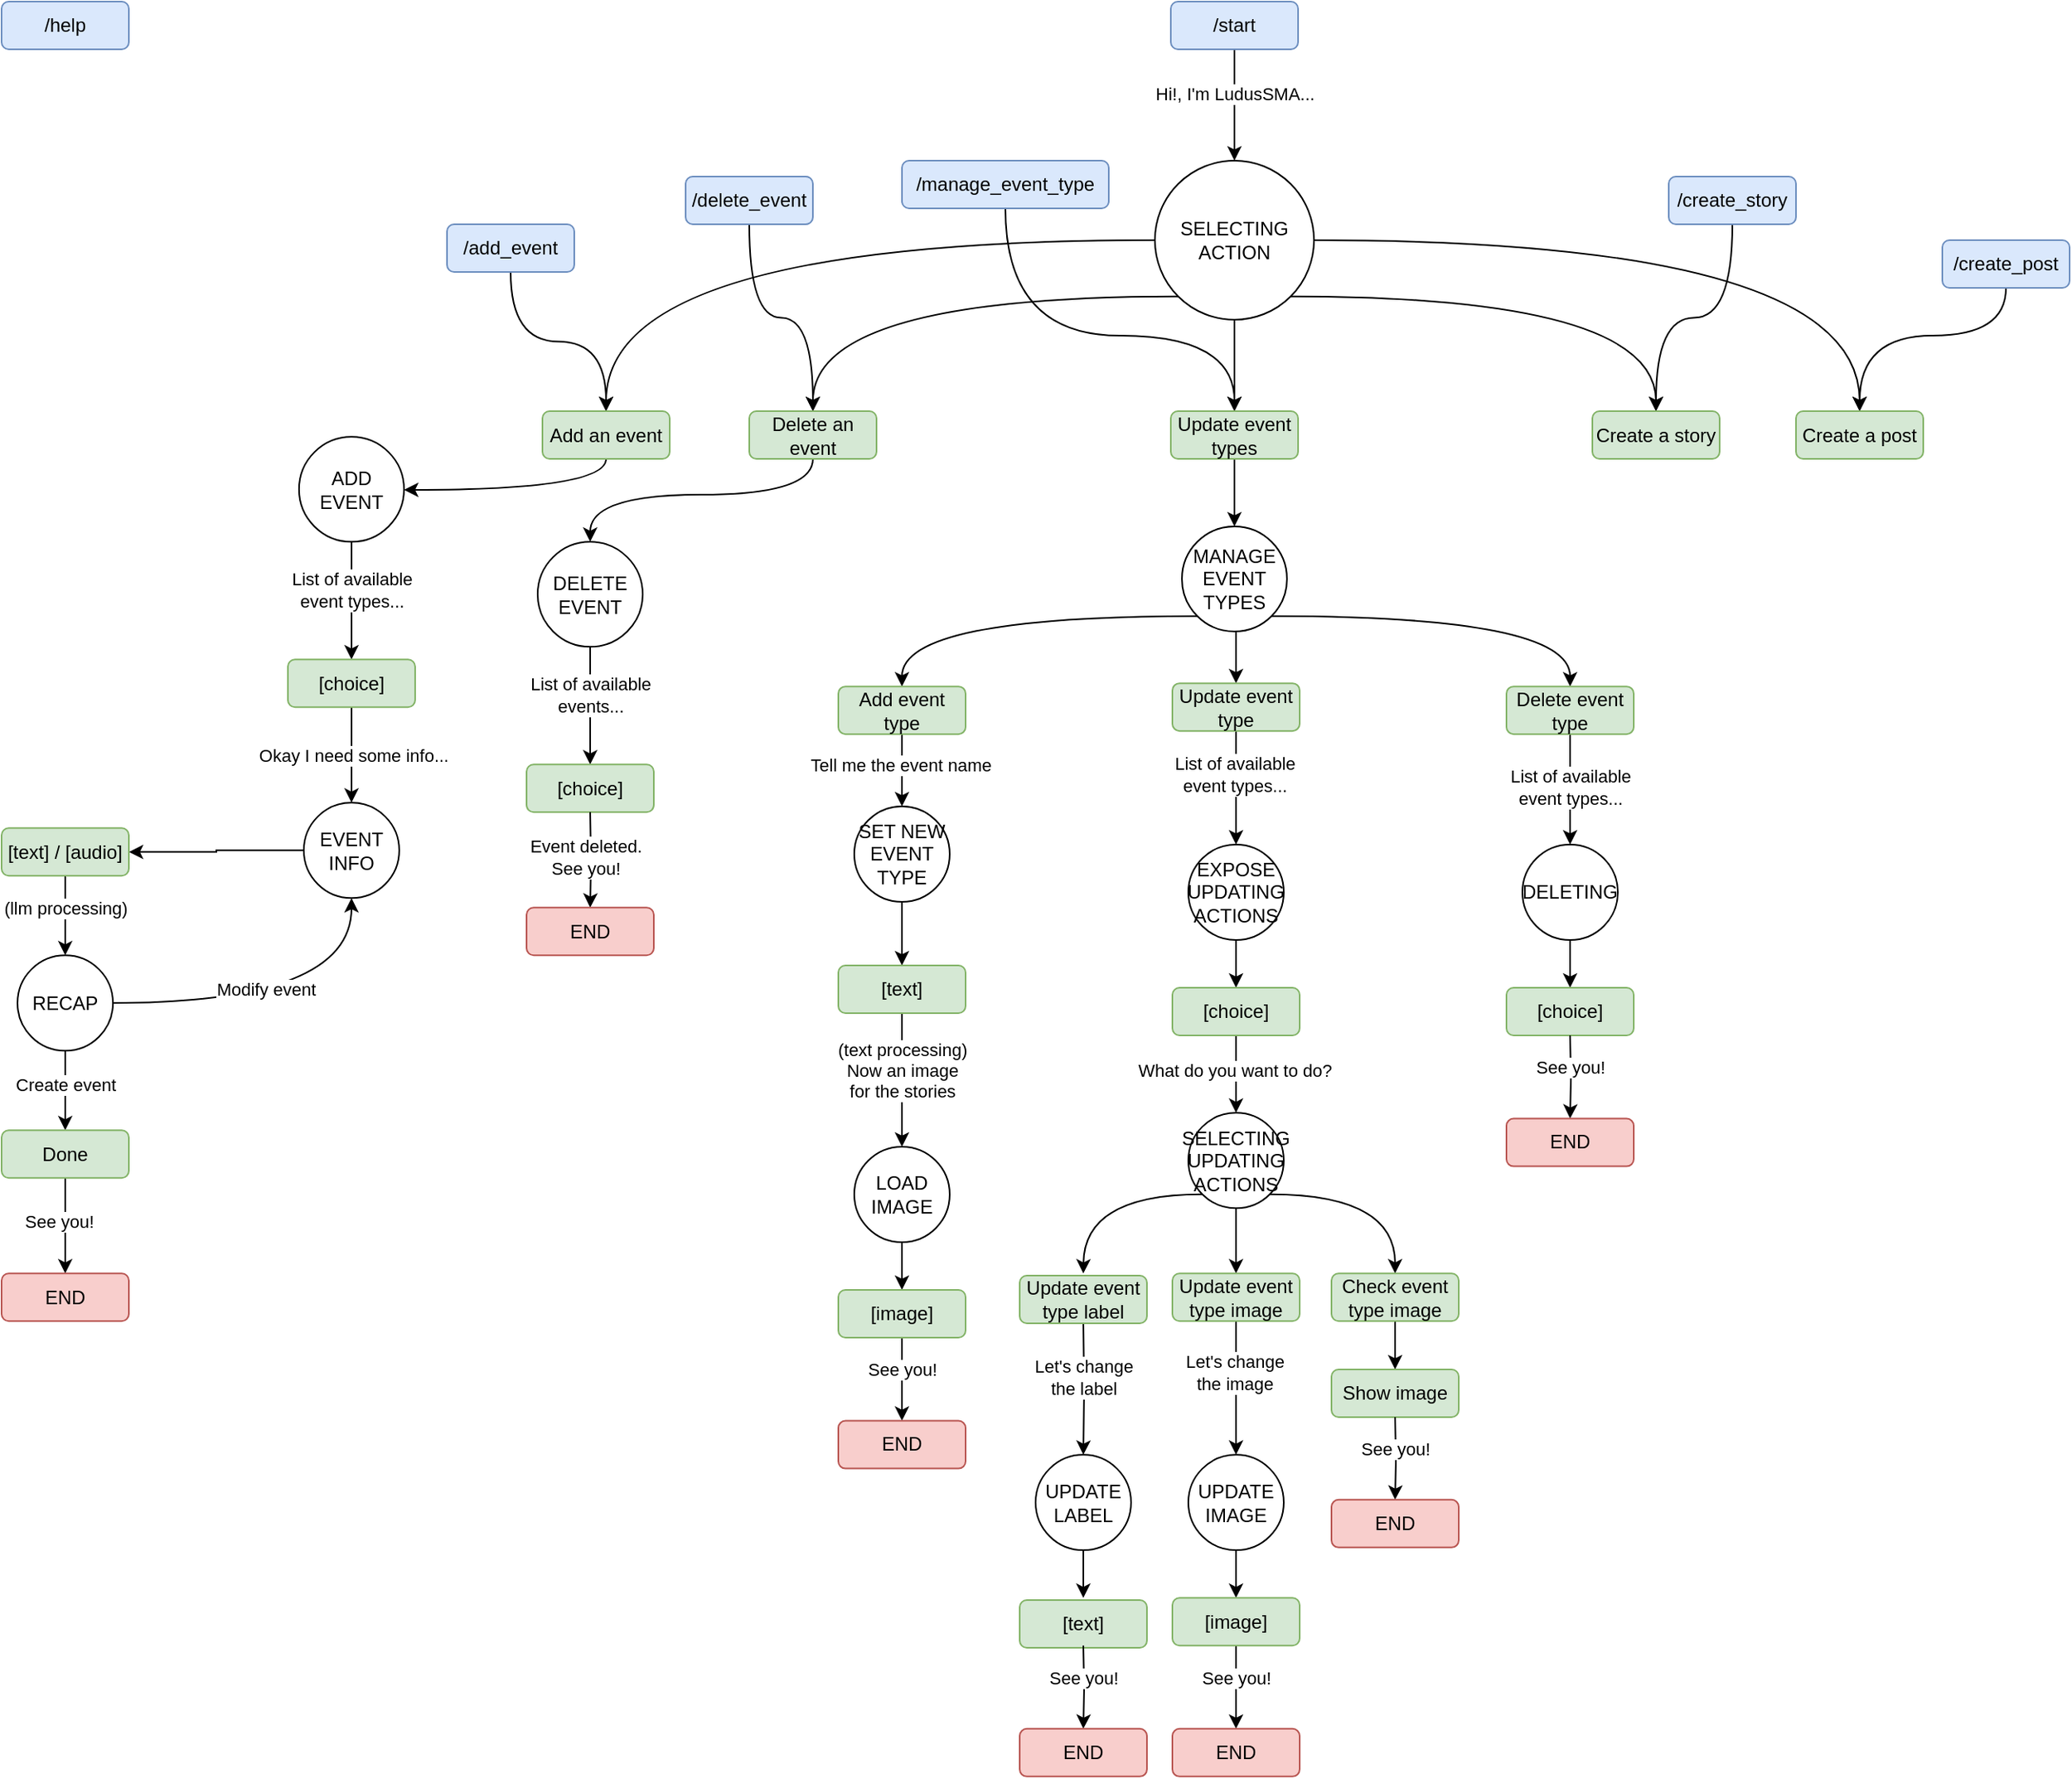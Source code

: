 <mxfile version="24.7.10">
  <diagram name="Page-1" id="9CthINMSwHqmj2xD3PxE">
    <mxGraphModel dx="2505" dy="1418" grid="1" gridSize="10" guides="1" tooltips="1" connect="1" arrows="1" fold="1" page="1" pageScale="1" pageWidth="1169" pageHeight="827" math="0" shadow="0">
      <root>
        <mxCell id="0" />
        <mxCell id="1" parent="0" />
        <mxCell id="NqRKgjS5j_kVblSuN0PK-2" value="/help" style="rounded=1;whiteSpace=wrap;html=1;fillColor=#dae8fc;strokeColor=#6c8ebf;" parent="1" vertex="1">
          <mxGeometry x="454" y="90" width="80" height="30" as="geometry" />
        </mxCell>
        <mxCell id="NqRKgjS5j_kVblSuN0PK-27" style="edgeStyle=orthogonalEdgeStyle;rounded=0;orthogonalLoop=1;jettySize=auto;html=1;entryX=0.5;entryY=0;entryDx=0;entryDy=0;curved=1;" parent="1" source="NqRKgjS5j_kVblSuN0PK-3" target="NqRKgjS5j_kVblSuN0PK-32" edge="1">
          <mxGeometry relative="1" as="geometry">
            <mxPoint x="774" y="330" as="targetPoint" />
          </mxGeometry>
        </mxCell>
        <mxCell id="NqRKgjS5j_kVblSuN0PK-3" value="/add_event" style="rounded=1;whiteSpace=wrap;html=1;fillColor=#dae8fc;strokeColor=#6c8ebf;" parent="1" vertex="1">
          <mxGeometry x="734" y="230" width="80" height="30" as="geometry" />
        </mxCell>
        <mxCell id="NqRKgjS5j_kVblSuN0PK-28" style="edgeStyle=orthogonalEdgeStyle;rounded=0;orthogonalLoop=1;jettySize=auto;html=1;entryX=0.5;entryY=0;entryDx=0;entryDy=0;curved=1;" parent="1" source="NqRKgjS5j_kVblSuN0PK-4" target="NqRKgjS5j_kVblSuN0PK-33" edge="1">
          <mxGeometry relative="1" as="geometry">
            <mxPoint x="950" y="295" as="targetPoint" />
          </mxGeometry>
        </mxCell>
        <mxCell id="NqRKgjS5j_kVblSuN0PK-4" value="/delete_event" style="rounded=1;whiteSpace=wrap;html=1;fillColor=#dae8fc;strokeColor=#6c8ebf;" parent="1" vertex="1">
          <mxGeometry x="884" y="200" width="80" height="30" as="geometry" />
        </mxCell>
        <mxCell id="NqRKgjS5j_kVblSuN0PK-158" style="edgeStyle=orthogonalEdgeStyle;rounded=0;orthogonalLoop=1;jettySize=auto;html=1;entryX=0.5;entryY=0;entryDx=0;entryDy=0;curved=1;" parent="1" source="NqRKgjS5j_kVblSuN0PK-5" target="NqRKgjS5j_kVblSuN0PK-34" edge="1">
          <mxGeometry relative="1" as="geometry">
            <Array as="points">
              <mxPoint x="1085" y="300" />
              <mxPoint x="1229" y="300" />
            </Array>
          </mxGeometry>
        </mxCell>
        <mxCell id="NqRKgjS5j_kVblSuN0PK-5" value="/manage_event_type" style="rounded=1;whiteSpace=wrap;html=1;fillColor=#dae8fc;strokeColor=#6c8ebf;" parent="1" vertex="1">
          <mxGeometry x="1020" y="190" width="130" height="30" as="geometry" />
        </mxCell>
        <mxCell id="NqRKgjS5j_kVblSuN0PK-24" style="edgeStyle=orthogonalEdgeStyle;rounded=0;orthogonalLoop=1;jettySize=auto;html=1;entryX=0.5;entryY=0;entryDx=0;entryDy=0;curved=1;" parent="1" source="NqRKgjS5j_kVblSuN0PK-6" target="NqRKgjS5j_kVblSuN0PK-35" edge="1">
          <mxGeometry relative="1" as="geometry">
            <mxPoint x="1534" y="300" as="targetPoint" />
          </mxGeometry>
        </mxCell>
        <mxCell id="NqRKgjS5j_kVblSuN0PK-6" value="/create_story" style="rounded=1;whiteSpace=wrap;html=1;fillColor=#dae8fc;strokeColor=#6c8ebf;" parent="1" vertex="1">
          <mxGeometry x="1502" y="200" width="80" height="30" as="geometry" />
        </mxCell>
        <mxCell id="NqRKgjS5j_kVblSuN0PK-26" style="edgeStyle=orthogonalEdgeStyle;rounded=0;orthogonalLoop=1;jettySize=auto;html=1;entryX=0.5;entryY=0;entryDx=0;entryDy=0;curved=1;" parent="1" source="NqRKgjS5j_kVblSuN0PK-7" target="NqRKgjS5j_kVblSuN0PK-36" edge="1">
          <mxGeometry relative="1" as="geometry">
            <mxPoint x="1702" y="300" as="targetPoint" />
            <Array as="points">
              <mxPoint x="1714" y="300" />
              <mxPoint x="1622" y="300" />
            </Array>
          </mxGeometry>
        </mxCell>
        <mxCell id="NqRKgjS5j_kVblSuN0PK-7" value="/create_post" style="rounded=1;whiteSpace=wrap;html=1;fillColor=#dae8fc;strokeColor=#6c8ebf;" parent="1" vertex="1">
          <mxGeometry x="1674" y="240" width="80" height="30" as="geometry" />
        </mxCell>
        <mxCell id="NqRKgjS5j_kVblSuN0PK-42" style="edgeStyle=orthogonalEdgeStyle;rounded=0;orthogonalLoop=1;jettySize=auto;html=1;entryX=0.5;entryY=0;entryDx=0;entryDy=0;" parent="1" source="NqRKgjS5j_kVblSuN0PK-30" target="NqRKgjS5j_kVblSuN0PK-31" edge="1">
          <mxGeometry relative="1" as="geometry" />
        </mxCell>
        <mxCell id="NqRKgjS5j_kVblSuN0PK-43" value="Hi!, I&#39;m LudusSMA..." style="edgeLabel;html=1;align=center;verticalAlign=middle;resizable=0;points=[];" parent="NqRKgjS5j_kVblSuN0PK-42" vertex="1" connectable="0">
          <mxGeometry x="-0.219" relative="1" as="geometry">
            <mxPoint as="offset" />
          </mxGeometry>
        </mxCell>
        <mxCell id="NqRKgjS5j_kVblSuN0PK-30" value="/start" style="rounded=1;whiteSpace=wrap;html=1;fillColor=#dae8fc;strokeColor=#6c8ebf;" parent="1" vertex="1">
          <mxGeometry x="1189" y="90" width="80" height="30" as="geometry" />
        </mxCell>
        <mxCell id="NqRKgjS5j_kVblSuN0PK-37" style="edgeStyle=orthogonalEdgeStyle;rounded=0;orthogonalLoop=1;jettySize=auto;html=1;exitX=0;exitY=0.5;exitDx=0;exitDy=0;entryX=0.5;entryY=0;entryDx=0;entryDy=0;curved=1;" parent="1" source="NqRKgjS5j_kVblSuN0PK-31" target="NqRKgjS5j_kVblSuN0PK-32" edge="1">
          <mxGeometry relative="1" as="geometry" />
        </mxCell>
        <mxCell id="NqRKgjS5j_kVblSuN0PK-38" style="edgeStyle=orthogonalEdgeStyle;rounded=0;orthogonalLoop=1;jettySize=auto;html=1;exitX=0;exitY=1;exitDx=0;exitDy=0;entryX=0.5;entryY=0;entryDx=0;entryDy=0;curved=1;" parent="1" source="NqRKgjS5j_kVblSuN0PK-31" target="NqRKgjS5j_kVblSuN0PK-33" edge="1">
          <mxGeometry relative="1" as="geometry" />
        </mxCell>
        <mxCell id="NqRKgjS5j_kVblSuN0PK-39" style="edgeStyle=orthogonalEdgeStyle;rounded=0;orthogonalLoop=1;jettySize=auto;html=1;entryX=0.5;entryY=0;entryDx=0;entryDy=0;" parent="1" source="NqRKgjS5j_kVblSuN0PK-31" target="NqRKgjS5j_kVblSuN0PK-34" edge="1">
          <mxGeometry relative="1" as="geometry" />
        </mxCell>
        <mxCell id="NqRKgjS5j_kVblSuN0PK-40" style="edgeStyle=orthogonalEdgeStyle;rounded=0;orthogonalLoop=1;jettySize=auto;html=1;exitX=1;exitY=1;exitDx=0;exitDy=0;entryX=0.5;entryY=0;entryDx=0;entryDy=0;curved=1;" parent="1" source="NqRKgjS5j_kVblSuN0PK-31" target="NqRKgjS5j_kVblSuN0PK-35" edge="1">
          <mxGeometry relative="1" as="geometry" />
        </mxCell>
        <mxCell id="NqRKgjS5j_kVblSuN0PK-41" style="edgeStyle=orthogonalEdgeStyle;rounded=0;orthogonalLoop=1;jettySize=auto;html=1;entryX=0.5;entryY=0;entryDx=0;entryDy=0;curved=1;" parent="1" source="NqRKgjS5j_kVblSuN0PK-31" target="NqRKgjS5j_kVblSuN0PK-36" edge="1">
          <mxGeometry relative="1" as="geometry" />
        </mxCell>
        <mxCell id="NqRKgjS5j_kVblSuN0PK-31" value="SELECTING&lt;div&gt;ACTION&lt;/div&gt;" style="ellipse;whiteSpace=wrap;html=1;aspect=fixed;" parent="1" vertex="1">
          <mxGeometry x="1179" y="190" width="100" height="100" as="geometry" />
        </mxCell>
        <mxCell id="NqRKgjS5j_kVblSuN0PK-48" style="edgeStyle=orthogonalEdgeStyle;rounded=0;orthogonalLoop=1;jettySize=auto;html=1;curved=1;" parent="1" source="NqRKgjS5j_kVblSuN0PK-32" target="NqRKgjS5j_kVblSuN0PK-44" edge="1">
          <mxGeometry relative="1" as="geometry">
            <Array as="points">
              <mxPoint x="834" y="397" />
            </Array>
          </mxGeometry>
        </mxCell>
        <mxCell id="NqRKgjS5j_kVblSuN0PK-32" value="Add an event" style="rounded=1;whiteSpace=wrap;html=1;fillColor=#d5e8d4;strokeColor=#82b366;" parent="1" vertex="1">
          <mxGeometry x="794" y="347.5" width="80" height="30" as="geometry" />
        </mxCell>
        <mxCell id="NqRKgjS5j_kVblSuN0PK-70" style="edgeStyle=orthogonalEdgeStyle;rounded=0;orthogonalLoop=1;jettySize=auto;html=1;entryX=0.5;entryY=0;entryDx=0;entryDy=0;curved=1;" parent="1" source="NqRKgjS5j_kVblSuN0PK-33" target="NqRKgjS5j_kVblSuN0PK-68" edge="1">
          <mxGeometry relative="1" as="geometry">
            <Array as="points">
              <mxPoint x="964" y="400" />
              <mxPoint x="824" y="400" />
            </Array>
          </mxGeometry>
        </mxCell>
        <mxCell id="NqRKgjS5j_kVblSuN0PK-33" value="Delete an event" style="rounded=1;whiteSpace=wrap;html=1;fillColor=#d5e8d4;strokeColor=#82b366;" parent="1" vertex="1">
          <mxGeometry x="924" y="347.5" width="80" height="30" as="geometry" />
        </mxCell>
        <mxCell id="NqRKgjS5j_kVblSuN0PK-80" style="edgeStyle=orthogonalEdgeStyle;rounded=0;orthogonalLoop=1;jettySize=auto;html=1;entryX=0.5;entryY=0;entryDx=0;entryDy=0;" parent="1" source="NqRKgjS5j_kVblSuN0PK-34" target="NqRKgjS5j_kVblSuN0PK-79" edge="1">
          <mxGeometry relative="1" as="geometry" />
        </mxCell>
        <mxCell id="NqRKgjS5j_kVblSuN0PK-34" value="Update event types" style="rounded=1;whiteSpace=wrap;html=1;fillColor=#d5e8d4;strokeColor=#82b366;" parent="1" vertex="1">
          <mxGeometry x="1189" y="347.5" width="80" height="30" as="geometry" />
        </mxCell>
        <mxCell id="NqRKgjS5j_kVblSuN0PK-35" value="Create a story" style="rounded=1;whiteSpace=wrap;html=1;fillColor=#d5e8d4;strokeColor=#82b366;" parent="1" vertex="1">
          <mxGeometry x="1454" y="347.5" width="80" height="30" as="geometry" />
        </mxCell>
        <mxCell id="NqRKgjS5j_kVblSuN0PK-36" value="Create a post" style="rounded=1;whiteSpace=wrap;html=1;fillColor=#d5e8d4;strokeColor=#82b366;" parent="1" vertex="1">
          <mxGeometry x="1582" y="347.5" width="80" height="30" as="geometry" />
        </mxCell>
        <mxCell id="NqRKgjS5j_kVblSuN0PK-49" style="edgeStyle=orthogonalEdgeStyle;rounded=0;orthogonalLoop=1;jettySize=auto;html=1;entryX=0.5;entryY=0;entryDx=0;entryDy=0;" parent="1" source="NqRKgjS5j_kVblSuN0PK-44" target="NqRKgjS5j_kVblSuN0PK-47" edge="1">
          <mxGeometry relative="1" as="geometry" />
        </mxCell>
        <mxCell id="NqRKgjS5j_kVblSuN0PK-50" value="List of available&lt;div&gt;event types...&lt;/div&gt;" style="edgeLabel;html=1;align=center;verticalAlign=middle;resizable=0;points=[];" parent="NqRKgjS5j_kVblSuN0PK-49" vertex="1" connectable="0">
          <mxGeometry x="-0.264" y="1" relative="1" as="geometry">
            <mxPoint x="-1" y="3" as="offset" />
          </mxGeometry>
        </mxCell>
        <mxCell id="NqRKgjS5j_kVblSuN0PK-44" value="ADD&lt;div&gt;EVENT&lt;/div&gt;" style="ellipse;whiteSpace=wrap;html=1;aspect=fixed;" parent="1" vertex="1">
          <mxGeometry x="640.97" y="363.64" width="66" height="66" as="geometry" />
        </mxCell>
        <mxCell id="NqRKgjS5j_kVblSuN0PK-51" style="edgeStyle=orthogonalEdgeStyle;rounded=0;orthogonalLoop=1;jettySize=auto;html=1;entryX=0.5;entryY=0;entryDx=0;entryDy=0;" parent="1" source="NqRKgjS5j_kVblSuN0PK-47" target="NqRKgjS5j_kVblSuN0PK-52" edge="1">
          <mxGeometry relative="1" as="geometry">
            <mxPoint x="673.97" y="573.64" as="targetPoint" />
          </mxGeometry>
        </mxCell>
        <mxCell id="NqRKgjS5j_kVblSuN0PK-53" value="Okay I need some info..." style="edgeLabel;html=1;align=center;verticalAlign=middle;resizable=0;points=[];" parent="NqRKgjS5j_kVblSuN0PK-51" vertex="1" connectable="0">
          <mxGeometry x="0.003" y="1" relative="1" as="geometry">
            <mxPoint as="offset" />
          </mxGeometry>
        </mxCell>
        <mxCell id="NqRKgjS5j_kVblSuN0PK-47" value="[choice]" style="rounded=1;whiteSpace=wrap;html=1;fillColor=#d5e8d4;strokeColor=#82b366;" parent="1" vertex="1">
          <mxGeometry x="633.97" y="503.64" width="80" height="30" as="geometry" />
        </mxCell>
        <mxCell id="NqRKgjS5j_kVblSuN0PK-102" style="edgeStyle=orthogonalEdgeStyle;rounded=0;orthogonalLoop=1;jettySize=auto;html=1;entryX=1;entryY=0.5;entryDx=0;entryDy=0;" parent="1" source="NqRKgjS5j_kVblSuN0PK-52" target="NqRKgjS5j_kVblSuN0PK-55" edge="1">
          <mxGeometry relative="1" as="geometry" />
        </mxCell>
        <mxCell id="NqRKgjS5j_kVblSuN0PK-52" value="EVENT INFO" style="ellipse;whiteSpace=wrap;html=1;aspect=fixed;" parent="1" vertex="1">
          <mxGeometry x="643.97" y="593.64" width="60" height="60" as="geometry" />
        </mxCell>
        <mxCell id="NqRKgjS5j_kVblSuN0PK-56" style="edgeStyle=orthogonalEdgeStyle;rounded=0;orthogonalLoop=1;jettySize=auto;html=1;" parent="1" source="NqRKgjS5j_kVblSuN0PK-55" target="NqRKgjS5j_kVblSuN0PK-58" edge="1">
          <mxGeometry relative="1" as="geometry">
            <mxPoint x="614" y="624.64" as="targetPoint" />
          </mxGeometry>
        </mxCell>
        <mxCell id="NqRKgjS5j_kVblSuN0PK-59" value="(llm processing)" style="edgeLabel;html=1;align=center;verticalAlign=middle;resizable=0;points=[];" parent="NqRKgjS5j_kVblSuN0PK-56" vertex="1" connectable="0">
          <mxGeometry x="-0.112" y="-4" relative="1" as="geometry">
            <mxPoint x="4" y="-2" as="offset" />
          </mxGeometry>
        </mxCell>
        <mxCell id="NqRKgjS5j_kVblSuN0PK-55" value="[text] / [audio]" style="rounded=1;whiteSpace=wrap;html=1;fillColor=#d5e8d4;strokeColor=#82b366;" parent="1" vertex="1">
          <mxGeometry x="454" y="609.64" width="80" height="30" as="geometry" />
        </mxCell>
        <mxCell id="NqRKgjS5j_kVblSuN0PK-60" style="edgeStyle=orthogonalEdgeStyle;rounded=0;orthogonalLoop=1;jettySize=auto;html=1;entryX=0.5;entryY=1;entryDx=0;entryDy=0;curved=1;" parent="1" source="NqRKgjS5j_kVblSuN0PK-58" target="NqRKgjS5j_kVblSuN0PK-52" edge="1">
          <mxGeometry relative="1" as="geometry">
            <Array as="points">
              <mxPoint x="674" y="720" />
            </Array>
          </mxGeometry>
        </mxCell>
        <mxCell id="NqRKgjS5j_kVblSuN0PK-61" value="Modify event" style="edgeLabel;html=1;align=center;verticalAlign=middle;resizable=0;points=[];" parent="NqRKgjS5j_kVblSuN0PK-60" vertex="1" connectable="0">
          <mxGeometry x="-0.463" y="10" relative="1" as="geometry">
            <mxPoint x="38" y="1" as="offset" />
          </mxGeometry>
        </mxCell>
        <mxCell id="NqRKgjS5j_kVblSuN0PK-62" style="edgeStyle=orthogonalEdgeStyle;rounded=0;orthogonalLoop=1;jettySize=auto;html=1;" parent="1" source="NqRKgjS5j_kVblSuN0PK-58" edge="1">
          <mxGeometry relative="1" as="geometry">
            <mxPoint x="494" y="799.64" as="targetPoint" />
          </mxGeometry>
        </mxCell>
        <mxCell id="NqRKgjS5j_kVblSuN0PK-63" value="Create event" style="edgeLabel;html=1;align=center;verticalAlign=middle;resizable=0;points=[];" parent="NqRKgjS5j_kVblSuN0PK-62" vertex="1" connectable="0">
          <mxGeometry x="-0.17" relative="1" as="geometry">
            <mxPoint as="offset" />
          </mxGeometry>
        </mxCell>
        <mxCell id="NqRKgjS5j_kVblSuN0PK-58" value="RECAP" style="ellipse;whiteSpace=wrap;html=1;aspect=fixed;" parent="1" vertex="1">
          <mxGeometry x="464" y="689.64" width="60" height="60" as="geometry" />
        </mxCell>
        <mxCell id="NqRKgjS5j_kVblSuN0PK-65" style="edgeStyle=orthogonalEdgeStyle;rounded=0;orthogonalLoop=1;jettySize=auto;html=1;entryX=0.5;entryY=0;entryDx=0;entryDy=0;" parent="1" source="NqRKgjS5j_kVblSuN0PK-64" target="NqRKgjS5j_kVblSuN0PK-66" edge="1">
          <mxGeometry relative="1" as="geometry">
            <mxPoint x="494" y="869.64" as="targetPoint" />
          </mxGeometry>
        </mxCell>
        <mxCell id="NqRKgjS5j_kVblSuN0PK-67" value="See you!" style="edgeLabel;html=1;align=center;verticalAlign=middle;resizable=0;points=[];" parent="NqRKgjS5j_kVblSuN0PK-65" vertex="1" connectable="0">
          <mxGeometry x="-0.013" y="-2" relative="1" as="geometry">
            <mxPoint x="-2" y="-2" as="offset" />
          </mxGeometry>
        </mxCell>
        <mxCell id="NqRKgjS5j_kVblSuN0PK-64" value="Done" style="rounded=1;whiteSpace=wrap;html=1;fillColor=#d5e8d4;strokeColor=#82b366;" parent="1" vertex="1">
          <mxGeometry x="454" y="799.64" width="80" height="30" as="geometry" />
        </mxCell>
        <mxCell id="NqRKgjS5j_kVblSuN0PK-66" value="END" style="rounded=1;whiteSpace=wrap;html=1;fillColor=#f8cecc;strokeColor=#b85450;" parent="1" vertex="1">
          <mxGeometry x="454" y="889.64" width="80" height="30" as="geometry" />
        </mxCell>
        <mxCell id="NqRKgjS5j_kVblSuN0PK-71" style="edgeStyle=orthogonalEdgeStyle;rounded=0;orthogonalLoop=1;jettySize=auto;html=1;" parent="1" source="NqRKgjS5j_kVblSuN0PK-68" target="NqRKgjS5j_kVblSuN0PK-69" edge="1">
          <mxGeometry relative="1" as="geometry" />
        </mxCell>
        <mxCell id="NqRKgjS5j_kVblSuN0PK-68" value="DELETE&lt;div&gt;EVENT&lt;/div&gt;" style="ellipse;whiteSpace=wrap;html=1;aspect=fixed;" parent="1" vertex="1">
          <mxGeometry x="791" y="429.64" width="66" height="66" as="geometry" />
        </mxCell>
        <mxCell id="NqRKgjS5j_kVblSuN0PK-69" value="[choice]" style="rounded=1;whiteSpace=wrap;html=1;fillColor=#d5e8d4;strokeColor=#82b366;" parent="1" vertex="1">
          <mxGeometry x="784" y="569.64" width="80" height="30" as="geometry" />
        </mxCell>
        <mxCell id="NqRKgjS5j_kVblSuN0PK-72" value="List of available&lt;div&gt;events...&lt;/div&gt;" style="edgeLabel;html=1;align=center;verticalAlign=middle;resizable=0;points=[];" parent="1" vertex="1" connectable="0">
          <mxGeometry x="824" y="525.635" as="geometry" />
        </mxCell>
        <mxCell id="NqRKgjS5j_kVblSuN0PK-75" style="edgeStyle=orthogonalEdgeStyle;rounded=0;orthogonalLoop=1;jettySize=auto;html=1;entryX=0.5;entryY=0;entryDx=0;entryDy=0;" parent="1" target="NqRKgjS5j_kVblSuN0PK-78" edge="1">
          <mxGeometry relative="1" as="geometry">
            <mxPoint x="824" y="639.64" as="targetPoint" />
            <mxPoint x="824" y="599.64" as="sourcePoint" />
          </mxGeometry>
        </mxCell>
        <mxCell id="NqRKgjS5j_kVblSuN0PK-76" value="Event deleted.&lt;div&gt;See you!&lt;/div&gt;" style="edgeLabel;html=1;align=center;verticalAlign=middle;resizable=0;points=[];" parent="NqRKgjS5j_kVblSuN0PK-75" vertex="1" connectable="0">
          <mxGeometry x="-0.013" y="-2" relative="1" as="geometry">
            <mxPoint x="-2" y="-2" as="offset" />
          </mxGeometry>
        </mxCell>
        <mxCell id="NqRKgjS5j_kVblSuN0PK-78" value="END" style="rounded=1;whiteSpace=wrap;html=1;fillColor=#f8cecc;strokeColor=#b85450;" parent="1" vertex="1">
          <mxGeometry x="784" y="659.64" width="80" height="30" as="geometry" />
        </mxCell>
        <mxCell id="NqRKgjS5j_kVblSuN0PK-84" style="edgeStyle=orthogonalEdgeStyle;rounded=0;orthogonalLoop=1;jettySize=auto;html=1;entryX=0.5;entryY=0;entryDx=0;entryDy=0;exitX=0.5;exitY=1;exitDx=0;exitDy=0;" parent="1" source="NqRKgjS5j_kVblSuN0PK-79" target="NqRKgjS5j_kVblSuN0PK-82" edge="1">
          <mxGeometry relative="1" as="geometry">
            <mxPoint x="1179" y="486" as="sourcePoint" />
          </mxGeometry>
        </mxCell>
        <mxCell id="NqRKgjS5j_kVblSuN0PK-85" style="edgeStyle=orthogonalEdgeStyle;rounded=0;orthogonalLoop=1;jettySize=auto;html=1;exitX=0;exitY=1;exitDx=0;exitDy=0;entryX=0.5;entryY=0;entryDx=0;entryDy=0;curved=1;" parent="1" source="NqRKgjS5j_kVblSuN0PK-79" target="NqRKgjS5j_kVblSuN0PK-81" edge="1">
          <mxGeometry relative="1" as="geometry">
            <mxPoint x="1155.665" y="476.335" as="sourcePoint" />
          </mxGeometry>
        </mxCell>
        <mxCell id="NqRKgjS5j_kVblSuN0PK-86" style="edgeStyle=orthogonalEdgeStyle;rounded=0;orthogonalLoop=1;jettySize=auto;html=1;exitX=1;exitY=1;exitDx=0;exitDy=0;entryX=0.5;entryY=0;entryDx=0;entryDy=0;curved=1;" parent="1" source="NqRKgjS5j_kVblSuN0PK-79" target="NqRKgjS5j_kVblSuN0PK-83" edge="1">
          <mxGeometry relative="1" as="geometry">
            <mxPoint x="1202.335" y="476.335" as="sourcePoint" />
          </mxGeometry>
        </mxCell>
        <mxCell id="NqRKgjS5j_kVblSuN0PK-79" value="MANAGE EVENT TYPES" style="ellipse;whiteSpace=wrap;html=1;aspect=fixed;" parent="1" vertex="1">
          <mxGeometry x="1196" y="420" width="66" height="66" as="geometry" />
        </mxCell>
        <mxCell id="NqRKgjS5j_kVblSuN0PK-89" style="edgeStyle=orthogonalEdgeStyle;rounded=0;orthogonalLoop=1;jettySize=auto;html=1;entryX=0.5;entryY=0;entryDx=0;entryDy=0;" parent="1" source="NqRKgjS5j_kVblSuN0PK-81" target="NqRKgjS5j_kVblSuN0PK-88" edge="1">
          <mxGeometry relative="1" as="geometry" />
        </mxCell>
        <mxCell id="NqRKgjS5j_kVblSuN0PK-90" value="Tell me the event name" style="edgeLabel;html=1;align=center;verticalAlign=middle;resizable=0;points=[];" parent="NqRKgjS5j_kVblSuN0PK-89" vertex="1" connectable="0">
          <mxGeometry x="-0.133" y="-1" relative="1" as="geometry">
            <mxPoint as="offset" />
          </mxGeometry>
        </mxCell>
        <mxCell id="NqRKgjS5j_kVblSuN0PK-81" value="Add event type" style="rounded=1;whiteSpace=wrap;html=1;fillColor=#d5e8d4;strokeColor=#82b366;" parent="1" vertex="1">
          <mxGeometry x="980" y="520.59" width="80" height="30" as="geometry" />
        </mxCell>
        <mxCell id="NqRKgjS5j_kVblSuN0PK-141" style="edgeStyle=orthogonalEdgeStyle;rounded=0;orthogonalLoop=1;jettySize=auto;html=1;entryX=0.5;entryY=0;entryDx=0;entryDy=0;" parent="1" source="NqRKgjS5j_kVblSuN0PK-82" target="NqRKgjS5j_kVblSuN0PK-138" edge="1">
          <mxGeometry relative="1" as="geometry" />
        </mxCell>
        <mxCell id="NqRKgjS5j_kVblSuN0PK-152" value="List of available&lt;div&gt;event types...&lt;/div&gt;" style="edgeLabel;html=1;align=center;verticalAlign=middle;resizable=0;points=[];" parent="NqRKgjS5j_kVblSuN0PK-141" vertex="1" connectable="0">
          <mxGeometry x="-0.224" y="-1" relative="1" as="geometry">
            <mxPoint as="offset" />
          </mxGeometry>
        </mxCell>
        <mxCell id="NqRKgjS5j_kVblSuN0PK-82" value="Update event type" style="rounded=1;whiteSpace=wrap;html=1;fillColor=#d5e8d4;strokeColor=#82b366;" parent="1" vertex="1">
          <mxGeometry x="1190" y="518.59" width="80" height="30" as="geometry" />
        </mxCell>
        <mxCell id="NqRKgjS5j_kVblSuN0PK-145" style="edgeStyle=orthogonalEdgeStyle;rounded=0;orthogonalLoop=1;jettySize=auto;html=1;entryX=0.5;entryY=0;entryDx=0;entryDy=0;exitX=0.5;exitY=1;exitDx=0;exitDy=0;" parent="1" source="NqRKgjS5j_kVblSuN0PK-83" target="NqRKgjS5j_kVblSuN0PK-111" edge="1">
          <mxGeometry relative="1" as="geometry">
            <mxPoint x="1426.0" y="550.59" as="sourcePoint" />
          </mxGeometry>
        </mxCell>
        <mxCell id="NqRKgjS5j_kVblSuN0PK-153" value="List of available&lt;div&gt;event types...&lt;/div&gt;" style="edgeLabel;html=1;align=center;verticalAlign=middle;resizable=0;points=[];" parent="NqRKgjS5j_kVblSuN0PK-145" vertex="1" connectable="0">
          <mxGeometry x="-0.05" y="-3" relative="1" as="geometry">
            <mxPoint x="3" as="offset" />
          </mxGeometry>
        </mxCell>
        <mxCell id="NqRKgjS5j_kVblSuN0PK-83" value="Delete event type" style="rounded=1;whiteSpace=wrap;html=1;fillColor=#d5e8d4;strokeColor=#82b366;" parent="1" vertex="1">
          <mxGeometry x="1400" y="520.59" width="80" height="30" as="geometry" />
        </mxCell>
        <mxCell id="NqRKgjS5j_kVblSuN0PK-101" style="edgeStyle=orthogonalEdgeStyle;rounded=0;orthogonalLoop=1;jettySize=auto;html=1;entryX=0.5;entryY=0;entryDx=0;entryDy=0;" parent="1" source="NqRKgjS5j_kVblSuN0PK-88" target="NqRKgjS5j_kVblSuN0PK-100" edge="1">
          <mxGeometry relative="1" as="geometry" />
        </mxCell>
        <mxCell id="NqRKgjS5j_kVblSuN0PK-88" value="SET NEW EVENT TYPE" style="ellipse;whiteSpace=wrap;html=1;aspect=fixed;" parent="1" vertex="1">
          <mxGeometry x="990" y="596" width="60" height="60" as="geometry" />
        </mxCell>
        <mxCell id="NqRKgjS5j_kVblSuN0PK-98" style="edgeStyle=orthogonalEdgeStyle;rounded=0;orthogonalLoop=1;jettySize=auto;html=1;" parent="1" source="NqRKgjS5j_kVblSuN0PK-100" edge="1">
          <mxGeometry relative="1" as="geometry">
            <mxPoint x="1020" y="810" as="targetPoint" />
          </mxGeometry>
        </mxCell>
        <mxCell id="NqRKgjS5j_kVblSuN0PK-99" value="(text processing)&lt;div&gt;Now an image&lt;/div&gt;&lt;div&gt;for the stories&lt;/div&gt;" style="edgeLabel;html=1;align=center;verticalAlign=middle;resizable=0;points=[];" parent="NqRKgjS5j_kVblSuN0PK-98" vertex="1" connectable="0">
          <mxGeometry x="-0.112" y="-4" relative="1" as="geometry">
            <mxPoint x="4" y="-2" as="offset" />
          </mxGeometry>
        </mxCell>
        <mxCell id="NqRKgjS5j_kVblSuN0PK-100" value="[text]" style="rounded=1;whiteSpace=wrap;html=1;fillColor=#d5e8d4;strokeColor=#82b366;" parent="1" vertex="1">
          <mxGeometry x="980" y="696" width="80" height="30" as="geometry" />
        </mxCell>
        <mxCell id="NqRKgjS5j_kVblSuN0PK-105" style="edgeStyle=orthogonalEdgeStyle;rounded=0;orthogonalLoop=1;jettySize=auto;html=1;" parent="1" source="NqRKgjS5j_kVblSuN0PK-103" target="NqRKgjS5j_kVblSuN0PK-104" edge="1">
          <mxGeometry relative="1" as="geometry" />
        </mxCell>
        <mxCell id="NqRKgjS5j_kVblSuN0PK-103" value="LOAD IMAGE" style="ellipse;whiteSpace=wrap;html=1;aspect=fixed;" parent="1" vertex="1">
          <mxGeometry x="990" y="810" width="60" height="60" as="geometry" />
        </mxCell>
        <mxCell id="NqRKgjS5j_kVblSuN0PK-109" style="edgeStyle=orthogonalEdgeStyle;rounded=0;orthogonalLoop=1;jettySize=auto;html=1;entryX=0.5;entryY=0;entryDx=0;entryDy=0;" parent="1" source="NqRKgjS5j_kVblSuN0PK-104" target="NqRKgjS5j_kVblSuN0PK-107" edge="1">
          <mxGeometry relative="1" as="geometry" />
        </mxCell>
        <mxCell id="NqRKgjS5j_kVblSuN0PK-104" value="[image]" style="rounded=1;whiteSpace=wrap;html=1;fillColor=#d5e8d4;strokeColor=#82b366;" parent="1" vertex="1">
          <mxGeometry x="980" y="900" width="80" height="30" as="geometry" />
        </mxCell>
        <mxCell id="NqRKgjS5j_kVblSuN0PK-106" value="See you!" style="edgeLabel;html=1;align=center;verticalAlign=middle;resizable=0;points=[];" parent="1" vertex="1" connectable="0">
          <mxGeometry x="1020" y="950.004" as="geometry" />
        </mxCell>
        <mxCell id="NqRKgjS5j_kVblSuN0PK-107" value="END" style="rounded=1;whiteSpace=wrap;html=1;fillColor=#f8cecc;strokeColor=#b85450;" parent="1" vertex="1">
          <mxGeometry x="980" y="982.29" width="80" height="30" as="geometry" />
        </mxCell>
        <mxCell id="NqRKgjS5j_kVblSuN0PK-116" style="edgeStyle=orthogonalEdgeStyle;rounded=0;orthogonalLoop=1;jettySize=auto;html=1;entryX=0.5;entryY=0;entryDx=0;entryDy=0;" parent="1" source="NqRKgjS5j_kVblSuN0PK-110" target="NqRKgjS5j_kVblSuN0PK-114" edge="1">
          <mxGeometry relative="1" as="geometry" />
        </mxCell>
        <mxCell id="NqRKgjS5j_kVblSuN0PK-117" style="edgeStyle=orthogonalEdgeStyle;rounded=0;orthogonalLoop=1;jettySize=auto;html=1;exitX=0;exitY=1;exitDx=0;exitDy=0;entryX=0.5;entryY=0;entryDx=0;entryDy=0;curved=1;" parent="1" source="NqRKgjS5j_kVblSuN0PK-110" edge="1">
          <mxGeometry relative="1" as="geometry">
            <mxPoint x="1134" y="889.64" as="targetPoint" />
          </mxGeometry>
        </mxCell>
        <mxCell id="NqRKgjS5j_kVblSuN0PK-118" style="edgeStyle=orthogonalEdgeStyle;rounded=0;orthogonalLoop=1;jettySize=auto;html=1;exitX=1;exitY=1;exitDx=0;exitDy=0;entryX=0.5;entryY=0;entryDx=0;entryDy=0;curved=1;" parent="1" source="NqRKgjS5j_kVblSuN0PK-110" target="NqRKgjS5j_kVblSuN0PK-115" edge="1">
          <mxGeometry relative="1" as="geometry" />
        </mxCell>
        <mxCell id="NqRKgjS5j_kVblSuN0PK-110" value="SELECTING&lt;div&gt;UPDATING ACTIONS&lt;/div&gt;" style="ellipse;whiteSpace=wrap;html=1;aspect=fixed;" parent="1" vertex="1">
          <mxGeometry x="1200" y="788.64" width="60" height="60" as="geometry" />
        </mxCell>
        <mxCell id="NqRKgjS5j_kVblSuN0PK-151" style="edgeStyle=orthogonalEdgeStyle;rounded=0;orthogonalLoop=1;jettySize=auto;html=1;entryX=0.5;entryY=0;entryDx=0;entryDy=0;" parent="1" source="NqRKgjS5j_kVblSuN0PK-111" target="NqRKgjS5j_kVblSuN0PK-147" edge="1">
          <mxGeometry relative="1" as="geometry" />
        </mxCell>
        <mxCell id="NqRKgjS5j_kVblSuN0PK-111" value="DELETING" style="ellipse;whiteSpace=wrap;html=1;aspect=fixed;" parent="1" vertex="1">
          <mxGeometry x="1410" y="620" width="60" height="60" as="geometry" />
        </mxCell>
        <mxCell id="NqRKgjS5j_kVblSuN0PK-122" style="edgeStyle=orthogonalEdgeStyle;rounded=0;orthogonalLoop=1;jettySize=auto;html=1;entryX=0.5;entryY=0;entryDx=0;entryDy=0;" parent="1" target="NqRKgjS5j_kVblSuN0PK-119" edge="1">
          <mxGeometry relative="1" as="geometry">
            <mxPoint x="1134" y="919.64" as="sourcePoint" />
          </mxGeometry>
        </mxCell>
        <mxCell id="NqRKgjS5j_kVblSuN0PK-128" value="Let&#39;s change&lt;div&gt;the label&lt;/div&gt;" style="edgeLabel;html=1;align=center;verticalAlign=middle;resizable=0;points=[];" parent="NqRKgjS5j_kVblSuN0PK-122" vertex="1" connectable="0">
          <mxGeometry x="-0.163" y="-1" relative="1" as="geometry">
            <mxPoint as="offset" />
          </mxGeometry>
        </mxCell>
        <mxCell id="NqRKgjS5j_kVblSuN0PK-113" value="Update event type label" style="rounded=1;whiteSpace=wrap;html=1;fillColor=#d5e8d4;strokeColor=#82b366;" parent="1" vertex="1">
          <mxGeometry x="1094" y="891" width="80" height="30" as="geometry" />
        </mxCell>
        <mxCell id="NqRKgjS5j_kVblSuN0PK-123" style="edgeStyle=orthogonalEdgeStyle;rounded=0;orthogonalLoop=1;jettySize=auto;html=1;entryX=0.5;entryY=0;entryDx=0;entryDy=0;" parent="1" source="NqRKgjS5j_kVblSuN0PK-114" target="NqRKgjS5j_kVblSuN0PK-127" edge="1">
          <mxGeometry relative="1" as="geometry">
            <mxPoint x="1230" y="943.64" as="targetPoint" />
          </mxGeometry>
        </mxCell>
        <mxCell id="NqRKgjS5j_kVblSuN0PK-129" value="Let&#39;s change&lt;div&gt;the image&lt;/div&gt;" style="edgeLabel;html=1;align=center;verticalAlign=middle;resizable=0;points=[];" parent="NqRKgjS5j_kVblSuN0PK-123" vertex="1" connectable="0">
          <mxGeometry x="-0.223" y="-1" relative="1" as="geometry">
            <mxPoint as="offset" />
          </mxGeometry>
        </mxCell>
        <mxCell id="NqRKgjS5j_kVblSuN0PK-114" value="Update event type image" style="rounded=1;whiteSpace=wrap;html=1;fillColor=#d5e8d4;strokeColor=#82b366;" parent="1" vertex="1">
          <mxGeometry x="1190" y="889.64" width="80" height="30" as="geometry" />
        </mxCell>
        <mxCell id="NqRKgjS5j_kVblSuN0PK-124" style="edgeStyle=orthogonalEdgeStyle;rounded=0;orthogonalLoop=1;jettySize=auto;html=1;entryX=0.5;entryY=0;entryDx=0;entryDy=0;" parent="1" source="NqRKgjS5j_kVblSuN0PK-115" target="NqRKgjS5j_kVblSuN0PK-154" edge="1">
          <mxGeometry relative="1" as="geometry">
            <mxPoint x="1330" y="1003.64" as="targetPoint" />
          </mxGeometry>
        </mxCell>
        <mxCell id="NqRKgjS5j_kVblSuN0PK-115" value="Check event type image" style="rounded=1;whiteSpace=wrap;html=1;fillColor=#d5e8d4;strokeColor=#82b366;" parent="1" vertex="1">
          <mxGeometry x="1290" y="889.64" width="80" height="30" as="geometry" />
        </mxCell>
        <mxCell id="NqRKgjS5j_kVblSuN0PK-125" style="edgeStyle=orthogonalEdgeStyle;rounded=0;orthogonalLoop=1;jettySize=auto;html=1;entryX=0.5;entryY=0;entryDx=0;entryDy=0;" parent="1" source="NqRKgjS5j_kVblSuN0PK-119" edge="1">
          <mxGeometry relative="1" as="geometry">
            <mxPoint x="1134" y="1093.64" as="targetPoint" />
          </mxGeometry>
        </mxCell>
        <mxCell id="NqRKgjS5j_kVblSuN0PK-119" value="UPDATE LABEL" style="ellipse;whiteSpace=wrap;html=1;aspect=fixed;" parent="1" vertex="1">
          <mxGeometry x="1104" y="1003.64" width="60" height="60" as="geometry" />
        </mxCell>
        <mxCell id="NqRKgjS5j_kVblSuN0PK-126" value="[text]" style="rounded=1;whiteSpace=wrap;html=1;fillColor=#d5e8d4;strokeColor=#82b366;" parent="1" vertex="1">
          <mxGeometry x="1094" y="1095" width="80" height="30" as="geometry" />
        </mxCell>
        <mxCell id="NqRKgjS5j_kVblSuN0PK-134" style="edgeStyle=orthogonalEdgeStyle;rounded=0;orthogonalLoop=1;jettySize=auto;html=1;entryX=0.5;entryY=0;entryDx=0;entryDy=0;" parent="1" source="NqRKgjS5j_kVblSuN0PK-127" target="NqRKgjS5j_kVblSuN0PK-131" edge="1">
          <mxGeometry relative="1" as="geometry" />
        </mxCell>
        <mxCell id="NqRKgjS5j_kVblSuN0PK-127" value="UPDATE&lt;div&gt;IMAGE&lt;/div&gt;" style="ellipse;whiteSpace=wrap;html=1;aspect=fixed;" parent="1" vertex="1">
          <mxGeometry x="1200" y="1003.64" width="60" height="60" as="geometry" />
        </mxCell>
        <mxCell id="NqRKgjS5j_kVblSuN0PK-130" style="edgeStyle=orthogonalEdgeStyle;rounded=0;orthogonalLoop=1;jettySize=auto;html=1;entryX=0.5;entryY=0;entryDx=0;entryDy=0;" parent="1" source="NqRKgjS5j_kVblSuN0PK-131" target="NqRKgjS5j_kVblSuN0PK-133" edge="1">
          <mxGeometry relative="1" as="geometry" />
        </mxCell>
        <mxCell id="NqRKgjS5j_kVblSuN0PK-131" value="[image]" style="rounded=1;whiteSpace=wrap;html=1;fillColor=#d5e8d4;strokeColor=#82b366;" parent="1" vertex="1">
          <mxGeometry x="1190" y="1093.64" width="80" height="30" as="geometry" />
        </mxCell>
        <mxCell id="NqRKgjS5j_kVblSuN0PK-132" value="See you!" style="edgeLabel;html=1;align=center;verticalAlign=middle;resizable=0;points=[];" parent="1" vertex="1" connectable="0">
          <mxGeometry x="1230" y="1143.644" as="geometry" />
        </mxCell>
        <mxCell id="NqRKgjS5j_kVblSuN0PK-133" value="END" style="rounded=1;whiteSpace=wrap;html=1;fillColor=#f8cecc;strokeColor=#b85450;" parent="1" vertex="1">
          <mxGeometry x="1190" y="1175.93" width="80" height="30" as="geometry" />
        </mxCell>
        <mxCell id="NqRKgjS5j_kVblSuN0PK-135" style="edgeStyle=orthogonalEdgeStyle;rounded=0;orthogonalLoop=1;jettySize=auto;html=1;entryX=0.5;entryY=0;entryDx=0;entryDy=0;" parent="1" target="NqRKgjS5j_kVblSuN0PK-137" edge="1">
          <mxGeometry relative="1" as="geometry">
            <mxPoint x="1134" y="1123.64" as="sourcePoint" />
          </mxGeometry>
        </mxCell>
        <mxCell id="NqRKgjS5j_kVblSuN0PK-136" value="See you!" style="edgeLabel;html=1;align=center;verticalAlign=middle;resizable=0;points=[];" parent="1" vertex="1" connectable="0">
          <mxGeometry x="1134" y="1143.644" as="geometry" />
        </mxCell>
        <mxCell id="NqRKgjS5j_kVblSuN0PK-137" value="END" style="rounded=1;whiteSpace=wrap;html=1;fillColor=#f8cecc;strokeColor=#b85450;" parent="1" vertex="1">
          <mxGeometry x="1094" y="1175.93" width="80" height="30" as="geometry" />
        </mxCell>
        <mxCell id="NqRKgjS5j_kVblSuN0PK-142" style="edgeStyle=orthogonalEdgeStyle;rounded=0;orthogonalLoop=1;jettySize=auto;html=1;entryX=0.5;entryY=0;entryDx=0;entryDy=0;" parent="1" source="NqRKgjS5j_kVblSuN0PK-138" target="NqRKgjS5j_kVblSuN0PK-139" edge="1">
          <mxGeometry relative="1" as="geometry" />
        </mxCell>
        <mxCell id="NqRKgjS5j_kVblSuN0PK-138" value="EXPOSE UPDATING ACTIONS" style="ellipse;whiteSpace=wrap;html=1;aspect=fixed;" parent="1" vertex="1">
          <mxGeometry x="1200" y="620" width="60" height="60" as="geometry" />
        </mxCell>
        <mxCell id="NqRKgjS5j_kVblSuN0PK-143" style="edgeStyle=orthogonalEdgeStyle;rounded=0;orthogonalLoop=1;jettySize=auto;html=1;entryX=0.5;entryY=0;entryDx=0;entryDy=0;" parent="1" source="NqRKgjS5j_kVblSuN0PK-139" target="NqRKgjS5j_kVblSuN0PK-110" edge="1">
          <mxGeometry relative="1" as="geometry" />
        </mxCell>
        <mxCell id="NqRKgjS5j_kVblSuN0PK-144" value="What do you want to do?" style="edgeLabel;html=1;align=center;verticalAlign=middle;resizable=0;points=[];" parent="NqRKgjS5j_kVblSuN0PK-143" vertex="1" connectable="0">
          <mxGeometry x="-0.125" y="-1" relative="1" as="geometry">
            <mxPoint as="offset" />
          </mxGeometry>
        </mxCell>
        <mxCell id="NqRKgjS5j_kVblSuN0PK-139" value="[choice]" style="rounded=1;whiteSpace=wrap;html=1;fillColor=#d5e8d4;strokeColor=#82b366;" parent="1" vertex="1">
          <mxGeometry x="1190" y="710" width="80" height="30" as="geometry" />
        </mxCell>
        <mxCell id="NqRKgjS5j_kVblSuN0PK-147" value="[choice]" style="rounded=1;whiteSpace=wrap;html=1;fillColor=#d5e8d4;strokeColor=#82b366;" parent="1" vertex="1">
          <mxGeometry x="1400" y="710" width="80" height="30" as="geometry" />
        </mxCell>
        <mxCell id="NqRKgjS5j_kVblSuN0PK-148" style="edgeStyle=orthogonalEdgeStyle;rounded=0;orthogonalLoop=1;jettySize=auto;html=1;entryX=0.5;entryY=0;entryDx=0;entryDy=0;" parent="1" target="NqRKgjS5j_kVblSuN0PK-150" edge="1">
          <mxGeometry relative="1" as="geometry">
            <mxPoint x="1440" y="740" as="sourcePoint" />
          </mxGeometry>
        </mxCell>
        <mxCell id="NqRKgjS5j_kVblSuN0PK-149" value="See you!" style="edgeLabel;html=1;align=center;verticalAlign=middle;resizable=0;points=[];" parent="1" vertex="1" connectable="0">
          <mxGeometry x="1440" y="760.004" as="geometry" />
        </mxCell>
        <mxCell id="NqRKgjS5j_kVblSuN0PK-150" value="END" style="rounded=1;whiteSpace=wrap;html=1;fillColor=#f8cecc;strokeColor=#b85450;" parent="1" vertex="1">
          <mxGeometry x="1400" y="792.29" width="80" height="30" as="geometry" />
        </mxCell>
        <mxCell id="NqRKgjS5j_kVblSuN0PK-154" value="Show image" style="rounded=1;whiteSpace=wrap;html=1;fillColor=#d5e8d4;strokeColor=#82b366;" parent="1" vertex="1">
          <mxGeometry x="1290" y="950" width="80" height="30" as="geometry" />
        </mxCell>
        <mxCell id="NqRKgjS5j_kVblSuN0PK-155" style="edgeStyle=orthogonalEdgeStyle;rounded=0;orthogonalLoop=1;jettySize=auto;html=1;entryX=0.5;entryY=0;entryDx=0;entryDy=0;" parent="1" target="NqRKgjS5j_kVblSuN0PK-157" edge="1">
          <mxGeometry relative="1" as="geometry">
            <mxPoint x="1330" y="980" as="sourcePoint" />
          </mxGeometry>
        </mxCell>
        <mxCell id="NqRKgjS5j_kVblSuN0PK-156" value="See you!" style="edgeLabel;html=1;align=center;verticalAlign=middle;resizable=0;points=[];" parent="1" vertex="1" connectable="0">
          <mxGeometry x="1330" y="999.644" as="geometry" />
        </mxCell>
        <mxCell id="NqRKgjS5j_kVblSuN0PK-157" value="END" style="rounded=1;whiteSpace=wrap;html=1;fillColor=#f8cecc;strokeColor=#b85450;" parent="1" vertex="1">
          <mxGeometry x="1290" y="1031.93" width="80" height="30" as="geometry" />
        </mxCell>
      </root>
    </mxGraphModel>
  </diagram>
</mxfile>
